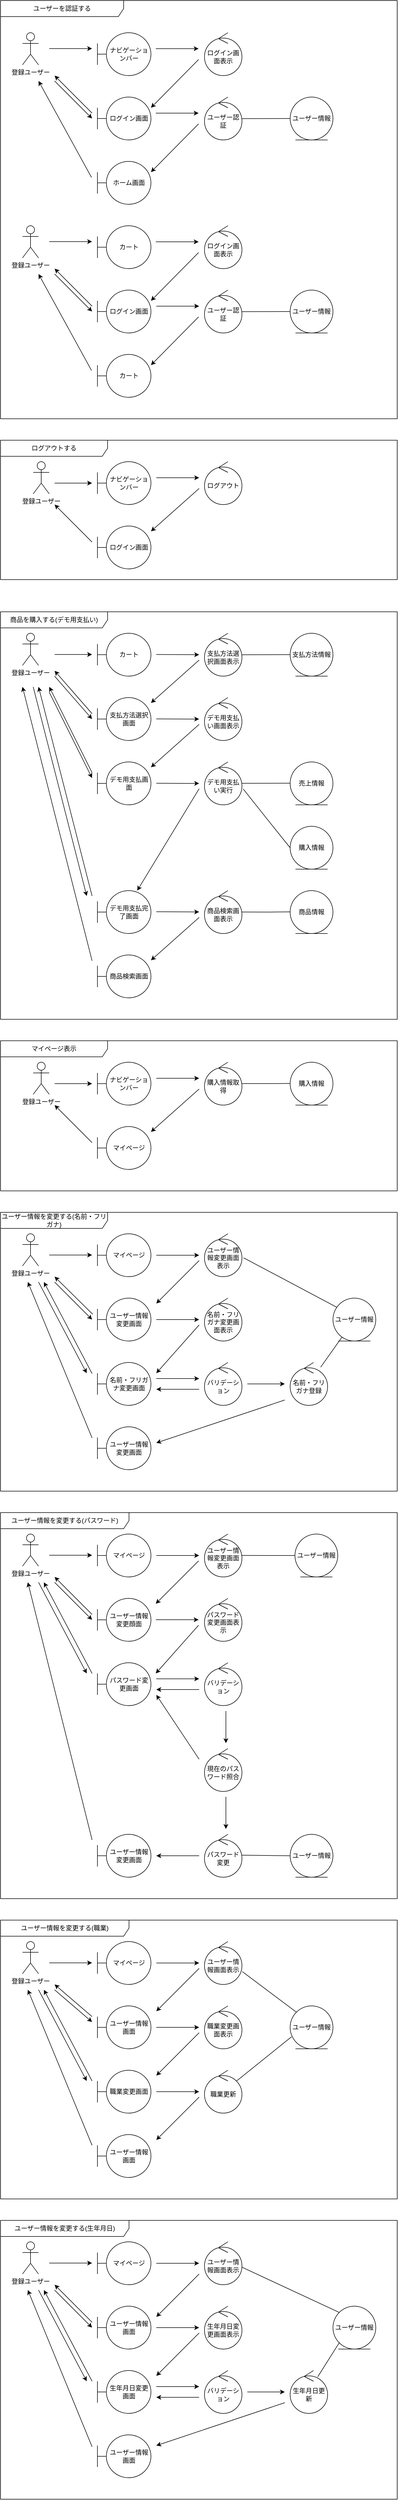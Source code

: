 <mxfile>
    <diagram id="TMqp7s9hQfbqQRYgxw0T" name="ページ1">
        <mxGraphModel dx="739" dy="672" grid="1" gridSize="10" guides="1" tooltips="1" connect="1" arrows="1" fold="1" page="1" pageScale="1" pageWidth="827" pageHeight="1169" math="0" shadow="0">
            <root>
                <mxCell id="0"/>
                <mxCell id="1" parent="0"/>
                <mxCell id="194" value="ユーザー情報を変更する(職業)" style="shape=umlFrame;whiteSpace=wrap;html=1;width=240;height=30;" vertex="1" parent="1">
                    <mxGeometry x="19" y="3640" width="741" height="520" as="geometry"/>
                </mxCell>
                <mxCell id="126" value="ユーザー情報を変更する(名前・フリガナ)" style="shape=umlFrame;whiteSpace=wrap;html=1;width=200;height=30;" vertex="1" parent="1">
                    <mxGeometry x="19" y="2320" width="741" height="520" as="geometry"/>
                </mxCell>
                <mxCell id="106" value="商品を購入する(デモ用支払い)" style="shape=umlFrame;whiteSpace=wrap;html=1;width=200;height=30;" vertex="1" parent="1">
                    <mxGeometry x="19" y="1200" width="741" height="760" as="geometry"/>
                </mxCell>
                <mxCell id="36" value="ログアウトする" style="shape=umlFrame;whiteSpace=wrap;html=1;width=200;height=30;" parent="1" vertex="1">
                    <mxGeometry x="19" y="880" width="741" height="260" as="geometry"/>
                </mxCell>
                <mxCell id="2" value="登録ユーザー" style="shape=umlActor;verticalLabelPosition=bottom;verticalAlign=top;html=1;" parent="1" vertex="1">
                    <mxGeometry x="60" y="120" width="30" height="60" as="geometry"/>
                </mxCell>
                <mxCell id="4" value="ナビゲーションバー" style="shape=umlBoundary;whiteSpace=wrap;html=1;" parent="1" vertex="1">
                    <mxGeometry x="200" y="120" width="100" height="80" as="geometry"/>
                </mxCell>
                <mxCell id="5" value="ユーザー認証" style="ellipse;shape=umlControl;whiteSpace=wrap;html=1;" parent="1" vertex="1">
                    <mxGeometry x="400" y="240" width="70" height="80" as="geometry"/>
                </mxCell>
                <mxCell id="6" value="ユーザー情報" style="ellipse;shape=umlEntity;whiteSpace=wrap;html=1;" parent="1" vertex="1">
                    <mxGeometry x="560" y="240" width="80" height="80" as="geometry"/>
                </mxCell>
                <mxCell id="7" value="" style="endArrow=classic;html=1;" parent="1" edge="1">
                    <mxGeometry width="50" height="50" relative="1" as="geometry">
                        <mxPoint x="309" y="149.71" as="sourcePoint"/>
                        <mxPoint x="389" y="149.71" as="targetPoint"/>
                    </mxGeometry>
                </mxCell>
                <mxCell id="8" value="" style="endArrow=classic;html=1;entryX=1;entryY=0.25;entryDx=0;entryDy=0;entryPerimeter=0;" parent="1" edge="1" target="42">
                    <mxGeometry width="50" height="50" relative="1" as="geometry">
                        <mxPoint x="389" y="170" as="sourcePoint"/>
                        <mxPoint x="309" y="170" as="targetPoint"/>
                    </mxGeometry>
                </mxCell>
                <mxCell id="9" value="" style="endArrow=none;html=1;entryX=0;entryY=0.5;entryDx=0;entryDy=0;exitX=1.002;exitY=0.503;exitDx=0;exitDy=0;exitPerimeter=0;" parent="1" source="5" target="6" edge="1">
                    <mxGeometry width="50" height="50" relative="1" as="geometry">
                        <mxPoint x="390" y="-30" as="sourcePoint"/>
                        <mxPoint x="440" y="-80" as="targetPoint"/>
                    </mxGeometry>
                </mxCell>
                <mxCell id="29" value="登録ユーザー" style="shape=umlActor;verticalLabelPosition=bottom;verticalAlign=top;html=1;outlineConnect=0;" parent="1" vertex="1">
                    <mxGeometry x="80" y="920" width="30" height="60" as="geometry"/>
                </mxCell>
                <mxCell id="30" value="ナビゲーションバー" style="shape=umlBoundary;whiteSpace=wrap;html=1;" parent="1" vertex="1">
                    <mxGeometry x="200" y="920" width="100" height="80" as="geometry"/>
                </mxCell>
                <mxCell id="32" value="ログアウト" style="ellipse;shape=umlControl;whiteSpace=wrap;html=1;" parent="1" vertex="1">
                    <mxGeometry x="400" y="920" width="70" height="80" as="geometry"/>
                </mxCell>
                <mxCell id="33" value="" style="endArrow=classic;html=1;" parent="1" edge="1">
                    <mxGeometry width="50" height="50" relative="1" as="geometry">
                        <mxPoint x="120" y="960" as="sourcePoint"/>
                        <mxPoint x="190" y="960" as="targetPoint"/>
                    </mxGeometry>
                </mxCell>
                <mxCell id="34" value="" style="endArrow=classic;html=1;" parent="1" edge="1">
                    <mxGeometry width="50" height="50" relative="1" as="geometry">
                        <mxPoint x="310" y="950" as="sourcePoint"/>
                        <mxPoint x="390" y="950" as="targetPoint"/>
                    </mxGeometry>
                </mxCell>
                <mxCell id="35" value="" style="endArrow=classic;html=1;" parent="1" edge="1">
                    <mxGeometry width="50" height="50" relative="1" as="geometry">
                        <mxPoint x="390" y="970" as="sourcePoint"/>
                        <mxPoint x="300" y="1050" as="targetPoint"/>
                    </mxGeometry>
                </mxCell>
                <mxCell id="38" value="ユーザーを認証する" style="shape=umlFrame;whiteSpace=wrap;html=1;width=230;height=30;" parent="1" vertex="1">
                    <mxGeometry x="19" y="60" width="741" height="780" as="geometry"/>
                </mxCell>
                <mxCell id="41" value="ログイン画面表示" style="ellipse;shape=umlControl;whiteSpace=wrap;html=1;" vertex="1" parent="1">
                    <mxGeometry x="400" y="120" width="70" height="80" as="geometry"/>
                </mxCell>
                <mxCell id="42" value="ログイン画面" style="shape=umlBoundary;whiteSpace=wrap;html=1;" vertex="1" parent="1">
                    <mxGeometry x="200" y="240" width="100" height="80" as="geometry"/>
                </mxCell>
                <mxCell id="43" value="カート" style="shape=umlBoundary;whiteSpace=wrap;html=1;" vertex="1" parent="1">
                    <mxGeometry x="200" y="480" width="100" height="80" as="geometry"/>
                </mxCell>
                <mxCell id="44" value="ログイン画面表示" style="ellipse;shape=umlControl;whiteSpace=wrap;html=1;" vertex="1" parent="1">
                    <mxGeometry x="400" y="480" width="70" height="80" as="geometry"/>
                </mxCell>
                <mxCell id="45" value="ログイン画面" style="shape=umlBoundary;whiteSpace=wrap;html=1;" vertex="1" parent="1">
                    <mxGeometry x="200" y="600" width="100" height="80" as="geometry"/>
                </mxCell>
                <mxCell id="47" value="" style="endArrow=classic;html=1;" edge="1" parent="1">
                    <mxGeometry width="50" height="50" relative="1" as="geometry">
                        <mxPoint x="309" y="510" as="sourcePoint"/>
                        <mxPoint x="389" y="510" as="targetPoint"/>
                    </mxGeometry>
                </mxCell>
                <mxCell id="48" value="" style="endArrow=classic;html=1;entryX=1;entryY=0.25;entryDx=0;entryDy=0;entryPerimeter=0;" edge="1" parent="1">
                    <mxGeometry width="50" height="50" relative="1" as="geometry">
                        <mxPoint x="389" y="530" as="sourcePoint"/>
                        <mxPoint x="300" y="620" as="targetPoint"/>
                    </mxGeometry>
                </mxCell>
                <mxCell id="49" value="" style="endArrow=classic;html=1;" edge="1" parent="1">
                    <mxGeometry width="50" height="50" relative="1" as="geometry">
                        <mxPoint x="110" y="149.58" as="sourcePoint"/>
                        <mxPoint x="190" y="149.58" as="targetPoint"/>
                    </mxGeometry>
                </mxCell>
                <mxCell id="50" value="" style="endArrow=classic;html=1;" edge="1" parent="1">
                    <mxGeometry width="50" height="50" relative="1" as="geometry">
                        <mxPoint x="190" y="270" as="sourcePoint"/>
                        <mxPoint x="120" y="200" as="targetPoint"/>
                    </mxGeometry>
                </mxCell>
                <mxCell id="51" value="登録ユーザー" style="shape=umlActor;verticalLabelPosition=bottom;verticalAlign=top;html=1;" vertex="1" parent="1">
                    <mxGeometry x="60" y="480" width="30" height="60" as="geometry"/>
                </mxCell>
                <mxCell id="52" value="" style="endArrow=classic;html=1;" edge="1" parent="1">
                    <mxGeometry width="50" height="50" relative="1" as="geometry">
                        <mxPoint x="110" y="509.58" as="sourcePoint"/>
                        <mxPoint x="190" y="509.58" as="targetPoint"/>
                    </mxGeometry>
                </mxCell>
                <mxCell id="53" value="" style="endArrow=classic;html=1;" edge="1" parent="1">
                    <mxGeometry width="50" height="50" relative="1" as="geometry">
                        <mxPoint x="190" y="630" as="sourcePoint"/>
                        <mxPoint x="120" y="560" as="targetPoint"/>
                    </mxGeometry>
                </mxCell>
                <mxCell id="54" value="" style="endArrow=classic;html=1;" edge="1" parent="1">
                    <mxGeometry width="50" height="50" relative="1" as="geometry">
                        <mxPoint x="309" y="270.0" as="sourcePoint"/>
                        <mxPoint x="389" y="270.0" as="targetPoint"/>
                    </mxGeometry>
                </mxCell>
                <mxCell id="55" value="ホーム画面" style="shape=umlBoundary;whiteSpace=wrap;html=1;" vertex="1" parent="1">
                    <mxGeometry x="200" y="360" width="100" height="80" as="geometry"/>
                </mxCell>
                <mxCell id="57" value="" style="endArrow=classic;html=1;entryX=1;entryY=0.25;entryDx=0;entryDy=0;entryPerimeter=0;" edge="1" parent="1">
                    <mxGeometry width="50" height="50" relative="1" as="geometry">
                        <mxPoint x="389" y="290" as="sourcePoint"/>
                        <mxPoint x="300" y="380" as="targetPoint"/>
                    </mxGeometry>
                </mxCell>
                <mxCell id="58" value="" style="endArrow=classic;html=1;" edge="1" parent="1">
                    <mxGeometry width="50" height="50" relative="1" as="geometry">
                        <mxPoint x="120" y="210" as="sourcePoint"/>
                        <mxPoint x="190" y="280" as="targetPoint"/>
                    </mxGeometry>
                </mxCell>
                <mxCell id="59" value="" style="endArrow=classic;html=1;" edge="1" parent="1">
                    <mxGeometry width="50" height="50" relative="1" as="geometry">
                        <mxPoint x="189.0" y="390" as="sourcePoint"/>
                        <mxPoint x="90" y="210" as="targetPoint"/>
                    </mxGeometry>
                </mxCell>
                <mxCell id="60" value="カート" style="shape=umlBoundary;whiteSpace=wrap;html=1;" vertex="1" parent="1">
                    <mxGeometry x="200" y="720" width="100" height="80" as="geometry"/>
                </mxCell>
                <mxCell id="61" value="ユーザー認証" style="ellipse;shape=umlControl;whiteSpace=wrap;html=1;" vertex="1" parent="1">
                    <mxGeometry x="400" y="600" width="70" height="80" as="geometry"/>
                </mxCell>
                <mxCell id="62" value="ユーザー情報" style="ellipse;shape=umlEntity;whiteSpace=wrap;html=1;" vertex="1" parent="1">
                    <mxGeometry x="560" y="600" width="80" height="80" as="geometry"/>
                </mxCell>
                <mxCell id="63" value="" style="endArrow=none;html=1;entryX=0;entryY=0.5;entryDx=0;entryDy=0;exitX=1.002;exitY=0.503;exitDx=0;exitDy=0;exitPerimeter=0;" edge="1" parent="1" source="61" target="62">
                    <mxGeometry width="50" height="50" relative="1" as="geometry">
                        <mxPoint x="390" y="330" as="sourcePoint"/>
                        <mxPoint x="440" y="280" as="targetPoint"/>
                    </mxGeometry>
                </mxCell>
                <mxCell id="64" value="" style="endArrow=classic;html=1;" edge="1" parent="1">
                    <mxGeometry width="50" height="50" relative="1" as="geometry">
                        <mxPoint x="120" y="570" as="sourcePoint"/>
                        <mxPoint x="190" y="640" as="targetPoint"/>
                    </mxGeometry>
                </mxCell>
                <mxCell id="65" value="" style="endArrow=classic;html=1;" edge="1" parent="1">
                    <mxGeometry width="50" height="50" relative="1" as="geometry">
                        <mxPoint x="189.0" y="750" as="sourcePoint"/>
                        <mxPoint x="90" y="570" as="targetPoint"/>
                    </mxGeometry>
                </mxCell>
                <mxCell id="66" value="" style="endArrow=classic;html=1;" edge="1" parent="1">
                    <mxGeometry width="50" height="50" relative="1" as="geometry">
                        <mxPoint x="310" y="630" as="sourcePoint"/>
                        <mxPoint x="390" y="630" as="targetPoint"/>
                    </mxGeometry>
                </mxCell>
                <mxCell id="67" value="" style="endArrow=classic;html=1;entryX=1;entryY=0.25;entryDx=0;entryDy=0;entryPerimeter=0;" edge="1" parent="1">
                    <mxGeometry width="50" height="50" relative="1" as="geometry">
                        <mxPoint x="389" y="650" as="sourcePoint"/>
                        <mxPoint x="300.0" y="740" as="targetPoint"/>
                    </mxGeometry>
                </mxCell>
                <mxCell id="68" value="ログイン画面" style="shape=umlBoundary;whiteSpace=wrap;html=1;" vertex="1" parent="1">
                    <mxGeometry x="200" y="1040" width="100" height="80" as="geometry"/>
                </mxCell>
                <mxCell id="69" value="" style="endArrow=classic;html=1;" edge="1" parent="1">
                    <mxGeometry width="50" height="50" relative="1" as="geometry">
                        <mxPoint x="190" y="1070" as="sourcePoint"/>
                        <mxPoint x="120" y="1000" as="targetPoint"/>
                    </mxGeometry>
                </mxCell>
                <mxCell id="70" value="登録ユーザー" style="shape=umlActor;verticalLabelPosition=bottom;verticalAlign=top;html=1;" vertex="1" parent="1">
                    <mxGeometry x="60" y="1240" width="30" height="60" as="geometry"/>
                </mxCell>
                <mxCell id="71" value="カート" style="shape=umlBoundary;whiteSpace=wrap;html=1;" vertex="1" parent="1">
                    <mxGeometry x="200" y="1240" width="100" height="80" as="geometry"/>
                </mxCell>
                <mxCell id="72" value="支払方法選択画面表示" style="ellipse;shape=umlControl;whiteSpace=wrap;html=1;" vertex="1" parent="1">
                    <mxGeometry x="400" y="1240" width="70" height="80" as="geometry"/>
                </mxCell>
                <mxCell id="73" value="支払方法情報" style="ellipse;shape=umlEntity;whiteSpace=wrap;html=1;" vertex="1" parent="1">
                    <mxGeometry x="560" y="1240" width="80" height="80" as="geometry"/>
                </mxCell>
                <mxCell id="74" value="支払方法選択画面" style="shape=umlBoundary;whiteSpace=wrap;html=1;" vertex="1" parent="1">
                    <mxGeometry x="200" y="1360" width="100" height="80" as="geometry"/>
                </mxCell>
                <mxCell id="75" value="デモ用支払い画面表示" style="ellipse;shape=umlControl;whiteSpace=wrap;html=1;" vertex="1" parent="1">
                    <mxGeometry x="400" y="1360" width="70" height="80" as="geometry"/>
                </mxCell>
                <mxCell id="76" value="デモ用支払画面" style="shape=umlBoundary;whiteSpace=wrap;html=1;" vertex="1" parent="1">
                    <mxGeometry x="200" y="1480" width="100" height="80" as="geometry"/>
                </mxCell>
                <mxCell id="77" value="デモ用支払完了画面" style="shape=umlBoundary;whiteSpace=wrap;html=1;" vertex="1" parent="1">
                    <mxGeometry x="200" y="1720" width="100" height="80" as="geometry"/>
                </mxCell>
                <mxCell id="78" value="商品検索画面" style="shape=umlBoundary;whiteSpace=wrap;html=1;" vertex="1" parent="1">
                    <mxGeometry x="200" y="1840" width="100" height="80" as="geometry"/>
                </mxCell>
                <mxCell id="79" value="デモ用支払い実行" style="ellipse;shape=umlControl;whiteSpace=wrap;html=1;" vertex="1" parent="1">
                    <mxGeometry x="400" y="1480" width="70" height="80" as="geometry"/>
                </mxCell>
                <mxCell id="80" value="商品検索画面表示" style="ellipse;shape=umlControl;whiteSpace=wrap;html=1;" vertex="1" parent="1">
                    <mxGeometry x="400" y="1720" width="70" height="80" as="geometry"/>
                </mxCell>
                <mxCell id="81" value="売上情報" style="ellipse;shape=umlEntity;whiteSpace=wrap;html=1;" vertex="1" parent="1">
                    <mxGeometry x="560" y="1480" width="80" height="80" as="geometry"/>
                </mxCell>
                <mxCell id="82" value="購入情報" style="ellipse;shape=umlEntity;whiteSpace=wrap;html=1;" vertex="1" parent="1">
                    <mxGeometry x="560" y="1600" width="80" height="80" as="geometry"/>
                </mxCell>
                <mxCell id="83" value="商品情報" style="ellipse;shape=umlEntity;whiteSpace=wrap;html=1;" vertex="1" parent="1">
                    <mxGeometry x="560" y="1720" width="80" height="80" as="geometry"/>
                </mxCell>
                <mxCell id="84" value="" style="endArrow=classic;html=1;" edge="1" parent="1">
                    <mxGeometry width="50" height="50" relative="1" as="geometry">
                        <mxPoint x="120" y="1279.67" as="sourcePoint"/>
                        <mxPoint x="190" y="1279.67" as="targetPoint"/>
                    </mxGeometry>
                </mxCell>
                <mxCell id="85" value="" style="endArrow=classic;html=1;" edge="1" parent="1">
                    <mxGeometry width="50" height="50" relative="1" as="geometry">
                        <mxPoint x="310" y="1279.67" as="sourcePoint"/>
                        <mxPoint x="390" y="1280" as="targetPoint"/>
                    </mxGeometry>
                </mxCell>
                <mxCell id="86" value="" style="endArrow=none;html=1;entryX=0;entryY=0.5;entryDx=0;entryDy=0;exitX=1.002;exitY=0.503;exitDx=0;exitDy=0;exitPerimeter=0;" edge="1" parent="1">
                    <mxGeometry width="50" height="50" relative="1" as="geometry">
                        <mxPoint x="470.14" y="1280.1" as="sourcePoint"/>
                        <mxPoint x="560.0" y="1279.86" as="targetPoint"/>
                    </mxGeometry>
                </mxCell>
                <mxCell id="87" value="" style="endArrow=classic;html=1;" edge="1" parent="1">
                    <mxGeometry width="50" height="50" relative="1" as="geometry">
                        <mxPoint x="390" y="1290" as="sourcePoint"/>
                        <mxPoint x="300" y="1370" as="targetPoint"/>
                    </mxGeometry>
                </mxCell>
                <mxCell id="88" value="" style="endArrow=classic;html=1;" edge="1" parent="1">
                    <mxGeometry width="50" height="50" relative="1" as="geometry">
                        <mxPoint x="310" y="1399.76" as="sourcePoint"/>
                        <mxPoint x="390" y="1400.09" as="targetPoint"/>
                    </mxGeometry>
                </mxCell>
                <mxCell id="89" value="" style="endArrow=classic;html=1;" edge="1" parent="1">
                    <mxGeometry width="50" height="50" relative="1" as="geometry">
                        <mxPoint x="390" y="1410" as="sourcePoint"/>
                        <mxPoint x="300" y="1490" as="targetPoint"/>
                    </mxGeometry>
                </mxCell>
                <mxCell id="90" value="" style="endArrow=classic;html=1;" edge="1" parent="1">
                    <mxGeometry width="50" height="50" relative="1" as="geometry">
                        <mxPoint x="310" y="1519.76" as="sourcePoint"/>
                        <mxPoint x="390" y="1520.09" as="targetPoint"/>
                    </mxGeometry>
                </mxCell>
                <mxCell id="91" value="" style="endArrow=classic;html=1;" edge="1" parent="1" target="77">
                    <mxGeometry width="50" height="50" relative="1" as="geometry">
                        <mxPoint x="390" y="1530" as="sourcePoint"/>
                        <mxPoint x="310" y="1730" as="targetPoint"/>
                    </mxGeometry>
                </mxCell>
                <mxCell id="92" value="" style="endArrow=classic;html=1;" edge="1" parent="1">
                    <mxGeometry width="50" height="50" relative="1" as="geometry">
                        <mxPoint x="310" y="1759.41" as="sourcePoint"/>
                        <mxPoint x="390" y="1759.74" as="targetPoint"/>
                    </mxGeometry>
                </mxCell>
                <mxCell id="93" value="" style="endArrow=classic;html=1;" edge="1" parent="1">
                    <mxGeometry width="50" height="50" relative="1" as="geometry">
                        <mxPoint x="390" y="1770" as="sourcePoint"/>
                        <mxPoint x="300" y="1850" as="targetPoint"/>
                    </mxGeometry>
                </mxCell>
                <mxCell id="94" value="" style="endArrow=none;html=1;entryX=0;entryY=0.5;entryDx=0;entryDy=0;exitX=1.002;exitY=0.503;exitDx=0;exitDy=0;exitPerimeter=0;" edge="1" parent="1">
                    <mxGeometry width="50" height="50" relative="1" as="geometry">
                        <mxPoint x="470.0" y="1519.9" as="sourcePoint"/>
                        <mxPoint x="559.86" y="1519.66" as="targetPoint"/>
                    </mxGeometry>
                </mxCell>
                <mxCell id="95" value="" style="endArrow=none;html=1;entryX=0;entryY=0.5;entryDx=0;entryDy=0;exitX=1.034;exitY=0.631;exitDx=0;exitDy=0;exitPerimeter=0;" edge="1" parent="1" source="79" target="82">
                    <mxGeometry width="50" height="50" relative="1" as="geometry">
                        <mxPoint x="480" y="1540" as="sourcePoint"/>
                        <mxPoint x="559.86" y="1590" as="targetPoint"/>
                        <Array as="points">
                            <mxPoint x="519.86" y="1590.14"/>
                        </Array>
                    </mxGeometry>
                </mxCell>
                <mxCell id="97" value="" style="endArrow=none;html=1;entryX=0;entryY=0.5;entryDx=0;entryDy=0;exitX=1.002;exitY=0.503;exitDx=0;exitDy=0;exitPerimeter=0;" edge="1" parent="1">
                    <mxGeometry width="50" height="50" relative="1" as="geometry">
                        <mxPoint x="470.0" y="1759.9" as="sourcePoint"/>
                        <mxPoint x="559.86" y="1759.66" as="targetPoint"/>
                        <Array as="points">
                            <mxPoint x="520" y="1760"/>
                        </Array>
                    </mxGeometry>
                </mxCell>
                <mxCell id="99" value="" style="endArrow=classic;html=1;" edge="1" parent="1">
                    <mxGeometry width="50" height="50" relative="1" as="geometry">
                        <mxPoint x="120" y="1320" as="sourcePoint"/>
                        <mxPoint x="190" y="1400" as="targetPoint"/>
                    </mxGeometry>
                </mxCell>
                <mxCell id="100" value="" style="endArrow=classic;html=1;" edge="1" parent="1">
                    <mxGeometry width="50" height="50" relative="1" as="geometry">
                        <mxPoint x="190" y="1390" as="sourcePoint"/>
                        <mxPoint x="120" y="1310" as="targetPoint"/>
                    </mxGeometry>
                </mxCell>
                <mxCell id="101" value="" style="endArrow=classic;html=1;" edge="1" parent="1">
                    <mxGeometry width="50" height="50" relative="1" as="geometry">
                        <mxPoint x="110" y="1350" as="sourcePoint"/>
                        <mxPoint x="190" y="1510.0" as="targetPoint"/>
                    </mxGeometry>
                </mxCell>
                <mxCell id="102" value="" style="endArrow=classic;html=1;" edge="1" parent="1">
                    <mxGeometry width="50" height="50" relative="1" as="geometry">
                        <mxPoint x="190" y="1500" as="sourcePoint"/>
                        <mxPoint x="110" y="1340" as="targetPoint"/>
                    </mxGeometry>
                </mxCell>
                <mxCell id="103" value="" style="endArrow=classic;html=1;" edge="1" parent="1">
                    <mxGeometry width="50" height="50" relative="1" as="geometry">
                        <mxPoint x="80" y="1340.0" as="sourcePoint"/>
                        <mxPoint x="180" y="1730" as="targetPoint"/>
                    </mxGeometry>
                </mxCell>
                <mxCell id="104" value="" style="endArrow=classic;html=1;" edge="1" parent="1">
                    <mxGeometry width="50" height="50" relative="1" as="geometry">
                        <mxPoint x="190" y="1730" as="sourcePoint"/>
                        <mxPoint x="90" y="1340" as="targetPoint"/>
                    </mxGeometry>
                </mxCell>
                <mxCell id="105" value="" style="endArrow=classic;html=1;" edge="1" parent="1">
                    <mxGeometry width="50" height="50" relative="1" as="geometry">
                        <mxPoint x="190" y="1850.762" as="sourcePoint"/>
                        <mxPoint x="60" y="1340" as="targetPoint"/>
                    </mxGeometry>
                </mxCell>
                <mxCell id="107" value="マイページ" style="shape=umlBoundary;whiteSpace=wrap;html=1;" vertex="1" parent="1">
                    <mxGeometry x="200" y="2360" width="100" height="80" as="geometry"/>
                </mxCell>
                <mxCell id="108" value="ユーザー情報変更画面表示" style="ellipse;shape=umlControl;whiteSpace=wrap;html=1;" vertex="1" parent="1">
                    <mxGeometry x="400" y="2360" width="70" height="80" as="geometry"/>
                </mxCell>
                <mxCell id="109" value="ユーザー情報" style="ellipse;shape=umlEntity;whiteSpace=wrap;html=1;" vertex="1" parent="1">
                    <mxGeometry x="640" y="2480" width="80" height="80" as="geometry"/>
                </mxCell>
                <mxCell id="110" value="ユーザー情報変更画面" style="shape=umlBoundary;whiteSpace=wrap;html=1;" vertex="1" parent="1">
                    <mxGeometry x="200" y="2480" width="100" height="80" as="geometry"/>
                </mxCell>
                <mxCell id="111" value="名前・フリガナ変更画面" style="shape=umlBoundary;whiteSpace=wrap;html=1;" vertex="1" parent="1">
                    <mxGeometry x="200" y="2600" width="100" height="80" as="geometry"/>
                </mxCell>
                <mxCell id="112" value="名前・フリガナ変更画面表示" style="ellipse;shape=umlControl;whiteSpace=wrap;html=1;" vertex="1" parent="1">
                    <mxGeometry x="400" y="2480" width="70" height="80" as="geometry"/>
                </mxCell>
                <mxCell id="113" value="バリデーション" style="ellipse;shape=umlControl;whiteSpace=wrap;html=1;" vertex="1" parent="1">
                    <mxGeometry x="400" y="2600" width="70" height="80" as="geometry"/>
                </mxCell>
                <mxCell id="114" value="名前・フリガナ登録" style="ellipse;shape=umlControl;whiteSpace=wrap;html=1;" vertex="1" parent="1">
                    <mxGeometry x="560" y="2600" width="70" height="80" as="geometry"/>
                </mxCell>
                <mxCell id="115" value="" style="endArrow=none;html=1;exitX=1.043;exitY=0.56;exitDx=0;exitDy=0;exitPerimeter=0;entryX=0.084;entryY=0.21;entryDx=0;entryDy=0;entryPerimeter=0;" edge="1" parent="1" source="108" target="109">
                    <mxGeometry width="50" height="50" relative="1" as="geometry">
                        <mxPoint x="460" y="2600" as="sourcePoint"/>
                        <mxPoint x="710" y="2490" as="targetPoint"/>
                    </mxGeometry>
                </mxCell>
                <mxCell id="116" value="" style="endArrow=none;html=1;" edge="1" parent="1" source="114" target="109">
                    <mxGeometry width="50" height="50" relative="1" as="geometry">
                        <mxPoint x="550" y="2580" as="sourcePoint"/>
                        <mxPoint x="600" y="2530" as="targetPoint"/>
                    </mxGeometry>
                </mxCell>
                <mxCell id="117" value="" style="endArrow=classic;html=1;" edge="1" parent="1">
                    <mxGeometry width="50" height="50" relative="1" as="geometry">
                        <mxPoint x="310" y="2400" as="sourcePoint"/>
                        <mxPoint x="390" y="2400" as="targetPoint"/>
                    </mxGeometry>
                </mxCell>
                <mxCell id="118" value="" style="endArrow=classic;html=1;" edge="1" parent="1">
                    <mxGeometry width="50" height="50" relative="1" as="geometry">
                        <mxPoint x="390" y="2410" as="sourcePoint"/>
                        <mxPoint x="310" y="2490" as="targetPoint"/>
                    </mxGeometry>
                </mxCell>
                <mxCell id="119" value="" style="endArrow=classic;html=1;" edge="1" parent="1">
                    <mxGeometry width="50" height="50" relative="1" as="geometry">
                        <mxPoint x="310" y="2520" as="sourcePoint"/>
                        <mxPoint x="390" y="2520" as="targetPoint"/>
                    </mxGeometry>
                </mxCell>
                <mxCell id="120" value="" style="endArrow=classic;html=1;" edge="1" parent="1">
                    <mxGeometry width="50" height="50" relative="1" as="geometry">
                        <mxPoint x="390" y="2530" as="sourcePoint"/>
                        <mxPoint x="310" y="2620" as="targetPoint"/>
                    </mxGeometry>
                </mxCell>
                <mxCell id="121" value="" style="endArrow=classic;html=1;" edge="1" parent="1">
                    <mxGeometry width="50" height="50" relative="1" as="geometry">
                        <mxPoint x="310" y="2630" as="sourcePoint"/>
                        <mxPoint x="390" y="2630" as="targetPoint"/>
                    </mxGeometry>
                </mxCell>
                <mxCell id="122" value="" style="endArrow=classic;html=1;" edge="1" parent="1">
                    <mxGeometry width="50" height="50" relative="1" as="geometry">
                        <mxPoint x="390" y="2650" as="sourcePoint"/>
                        <mxPoint x="310" y="2650" as="targetPoint"/>
                    </mxGeometry>
                </mxCell>
                <mxCell id="123" value="" style="endArrow=classic;html=1;" edge="1" parent="1">
                    <mxGeometry width="50" height="50" relative="1" as="geometry">
                        <mxPoint x="480" y="2640" as="sourcePoint"/>
                        <mxPoint x="550" y="2640" as="targetPoint"/>
                    </mxGeometry>
                </mxCell>
                <mxCell id="124" value="ユーザー情報変更画面" style="shape=umlBoundary;whiteSpace=wrap;html=1;" vertex="1" parent="1">
                    <mxGeometry x="200" y="2720" width="100" height="80" as="geometry"/>
                </mxCell>
                <mxCell id="125" value="" style="endArrow=classic;html=1;" edge="1" parent="1">
                    <mxGeometry width="50" height="50" relative="1" as="geometry">
                        <mxPoint x="550" y="2670" as="sourcePoint"/>
                        <mxPoint x="310" y="2750" as="targetPoint"/>
                    </mxGeometry>
                </mxCell>
                <mxCell id="129" value="登録ユーザー" style="shape=umlActor;verticalLabelPosition=bottom;verticalAlign=top;html=1;" vertex="1" parent="1">
                    <mxGeometry x="60" y="2360" width="30" height="60" as="geometry"/>
                </mxCell>
                <mxCell id="130" value="" style="endArrow=classic;html=1;" edge="1" parent="1">
                    <mxGeometry width="50" height="50" relative="1" as="geometry">
                        <mxPoint x="110" y="2399.66" as="sourcePoint"/>
                        <mxPoint x="190" y="2399.66" as="targetPoint"/>
                    </mxGeometry>
                </mxCell>
                <mxCell id="131" value="" style="endArrow=classic;html=1;" edge="1" parent="1">
                    <mxGeometry width="50" height="50" relative="1" as="geometry">
                        <mxPoint x="191.103" y="2510" as="sourcePoint"/>
                        <mxPoint x="120" y="2440" as="targetPoint"/>
                    </mxGeometry>
                </mxCell>
                <mxCell id="132" value="" style="endArrow=classic;html=1;" edge="1" parent="1">
                    <mxGeometry width="50" height="50" relative="1" as="geometry">
                        <mxPoint x="120" y="2450" as="sourcePoint"/>
                        <mxPoint x="190" y="2520" as="targetPoint"/>
                    </mxGeometry>
                </mxCell>
                <mxCell id="133" value="" style="endArrow=classic;html=1;" edge="1" parent="1">
                    <mxGeometry width="50" height="50" relative="1" as="geometry">
                        <mxPoint x="190" y="2620.762" as="sourcePoint"/>
                        <mxPoint x="100" y="2450" as="targetPoint"/>
                    </mxGeometry>
                </mxCell>
                <mxCell id="134" value="" style="endArrow=classic;html=1;" edge="1" parent="1">
                    <mxGeometry width="50" height="50" relative="1" as="geometry">
                        <mxPoint x="90" y="2450" as="sourcePoint"/>
                        <mxPoint x="180" y="2620" as="targetPoint"/>
                    </mxGeometry>
                </mxCell>
                <mxCell id="135" value="" style="endArrow=classic;html=1;" edge="1" parent="1">
                    <mxGeometry width="50" height="50" relative="1" as="geometry">
                        <mxPoint x="190" y="2740.762" as="sourcePoint"/>
                        <mxPoint x="70" y="2450" as="targetPoint"/>
                    </mxGeometry>
                </mxCell>
                <mxCell id="136" value="ユーザー情報を変更する(パスワード)" style="shape=umlFrame;whiteSpace=wrap;html=1;width=240;height=30;" vertex="1" parent="1">
                    <mxGeometry x="19" y="2880" width="741" height="720" as="geometry"/>
                </mxCell>
                <mxCell id="137" value="マイページ" style="shape=umlBoundary;whiteSpace=wrap;html=1;" vertex="1" parent="1">
                    <mxGeometry x="200" y="2920" width="100" height="80" as="geometry"/>
                </mxCell>
                <mxCell id="138" value="ユーザー情報変更画面表示" style="ellipse;shape=umlControl;whiteSpace=wrap;html=1;" vertex="1" parent="1">
                    <mxGeometry x="400" y="2920" width="70" height="80" as="geometry"/>
                </mxCell>
                <mxCell id="139" value="ユーザー情報変更顔面" style="shape=umlBoundary;whiteSpace=wrap;html=1;" vertex="1" parent="1">
                    <mxGeometry x="200" y="3040" width="100" height="80" as="geometry"/>
                </mxCell>
                <mxCell id="140" value="パスワード変更画面表示" style="ellipse;shape=umlControl;whiteSpace=wrap;html=1;" vertex="1" parent="1">
                    <mxGeometry x="400" y="3040" width="70" height="80" as="geometry"/>
                </mxCell>
                <mxCell id="141" value="パスワード変更画面" style="shape=umlBoundary;whiteSpace=wrap;html=1;" vertex="1" parent="1">
                    <mxGeometry x="200" y="3160" width="100" height="80" as="geometry"/>
                </mxCell>
                <mxCell id="142" value="現在のパスワード照合" style="ellipse;shape=umlControl;whiteSpace=wrap;html=1;" vertex="1" parent="1">
                    <mxGeometry x="400" y="3320" width="70" height="80" as="geometry"/>
                </mxCell>
                <mxCell id="143" value="パスワード変更" style="ellipse;shape=umlControl;whiteSpace=wrap;html=1;" vertex="1" parent="1">
                    <mxGeometry x="400" y="3480" width="70" height="80" as="geometry"/>
                </mxCell>
                <mxCell id="144" value="ユーザー情報" style="ellipse;shape=umlEntity;whiteSpace=wrap;html=1;" vertex="1" parent="1">
                    <mxGeometry x="560" y="3480" width="80" height="80" as="geometry"/>
                </mxCell>
                <mxCell id="145" value="ユーザー情報変更画面" style="shape=umlBoundary;whiteSpace=wrap;html=1;" vertex="1" parent="1">
                    <mxGeometry x="200" y="3480" width="100" height="80" as="geometry"/>
                </mxCell>
                <mxCell id="146" value="" style="endArrow=none;html=1;entryX=0;entryY=0.5;entryDx=0;entryDy=0;exitX=0.997;exitY=0.486;exitDx=0;exitDy=0;exitPerimeter=0;" edge="1" parent="1" source="143" target="144">
                    <mxGeometry width="50" height="50" relative="1" as="geometry">
                        <mxPoint x="569" y="3270" as="sourcePoint"/>
                        <mxPoint x="619" y="3220" as="targetPoint"/>
                    </mxGeometry>
                </mxCell>
                <mxCell id="147" value="" style="endArrow=classic;html=1;" edge="1" parent="1">
                    <mxGeometry width="50" height="50" relative="1" as="geometry">
                        <mxPoint x="310" y="2960" as="sourcePoint"/>
                        <mxPoint x="390" y="2960" as="targetPoint"/>
                    </mxGeometry>
                </mxCell>
                <mxCell id="148" value="" style="endArrow=classic;html=1;" edge="1" parent="1">
                    <mxGeometry width="50" height="50" relative="1" as="geometry">
                        <mxPoint x="389" y="2970" as="sourcePoint"/>
                        <mxPoint x="309" y="3050" as="targetPoint"/>
                    </mxGeometry>
                </mxCell>
                <mxCell id="149" value="" style="endArrow=classic;html=1;" edge="1" parent="1">
                    <mxGeometry width="50" height="50" relative="1" as="geometry">
                        <mxPoint x="309" y="3079.8" as="sourcePoint"/>
                        <mxPoint x="389" y="3079.8" as="targetPoint"/>
                    </mxGeometry>
                </mxCell>
                <mxCell id="150" value="" style="endArrow=classic;html=1;" edge="1" parent="1">
                    <mxGeometry width="50" height="50" relative="1" as="geometry">
                        <mxPoint x="389" y="3090" as="sourcePoint"/>
                        <mxPoint x="309" y="3180" as="targetPoint"/>
                    </mxGeometry>
                </mxCell>
                <mxCell id="151" value="" style="endArrow=classic;html=1;" edge="1" parent="1">
                    <mxGeometry width="50" height="50" relative="1" as="geometry">
                        <mxPoint x="310" y="3190" as="sourcePoint"/>
                        <mxPoint x="390" y="3190" as="targetPoint"/>
                    </mxGeometry>
                </mxCell>
                <mxCell id="152" value="" style="endArrow=classic;html=1;" edge="1" parent="1">
                    <mxGeometry width="50" height="50" relative="1" as="geometry">
                        <mxPoint x="390" y="3210" as="sourcePoint"/>
                        <mxPoint x="310" y="3210" as="targetPoint"/>
                    </mxGeometry>
                </mxCell>
                <mxCell id="153" value="バリデーション" style="ellipse;shape=umlControl;whiteSpace=wrap;html=1;" vertex="1" parent="1">
                    <mxGeometry x="400" y="3160" width="70" height="80" as="geometry"/>
                </mxCell>
                <mxCell id="154" value="" style="endArrow=classic;html=1;" edge="1" parent="1">
                    <mxGeometry width="50" height="50" relative="1" as="geometry">
                        <mxPoint x="390" y="3340" as="sourcePoint"/>
                        <mxPoint x="310" y="3220" as="targetPoint"/>
                    </mxGeometry>
                </mxCell>
                <mxCell id="155" value="" style="endArrow=classic;html=1;" edge="1" parent="1">
                    <mxGeometry width="50" height="50" relative="1" as="geometry">
                        <mxPoint x="440" y="3250" as="sourcePoint"/>
                        <mxPoint x="440" y="3310" as="targetPoint"/>
                    </mxGeometry>
                </mxCell>
                <mxCell id="156" value="" style="endArrow=classic;html=1;" edge="1" parent="1">
                    <mxGeometry width="50" height="50" relative="1" as="geometry">
                        <mxPoint x="440" y="3410" as="sourcePoint"/>
                        <mxPoint x="440" y="3470" as="targetPoint"/>
                    </mxGeometry>
                </mxCell>
                <mxCell id="157" value="" style="endArrow=classic;html=1;" edge="1" parent="1">
                    <mxGeometry width="50" height="50" relative="1" as="geometry">
                        <mxPoint x="390" y="3520" as="sourcePoint"/>
                        <mxPoint x="310" y="3520" as="targetPoint"/>
                    </mxGeometry>
                </mxCell>
                <mxCell id="158" value="ユーザー情報" style="ellipse;shape=umlEntity;whiteSpace=wrap;html=1;" vertex="1" parent="1">
                    <mxGeometry x="569" y="2920" width="80" height="80" as="geometry"/>
                </mxCell>
                <mxCell id="159" value="" style="endArrow=none;html=1;exitX=0.987;exitY=0.499;exitDx=0;exitDy=0;exitPerimeter=0;entryX=0;entryY=0.5;entryDx=0;entryDy=0;" edge="1" parent="1" source="138" target="158">
                    <mxGeometry width="50" height="50" relative="1" as="geometry">
                        <mxPoint x="589" y="3070" as="sourcePoint"/>
                        <mxPoint x="639" y="3020" as="targetPoint"/>
                    </mxGeometry>
                </mxCell>
                <mxCell id="160" value="マイページ表示" style="shape=umlFrame;whiteSpace=wrap;html=1;width=200;height=30;" vertex="1" parent="1">
                    <mxGeometry x="19" y="2000" width="741" height="280" as="geometry"/>
                </mxCell>
                <mxCell id="161" value="登録ユーザー" style="shape=umlActor;verticalLabelPosition=bottom;verticalAlign=top;html=1;outlineConnect=0;" vertex="1" parent="1">
                    <mxGeometry x="80" y="2040" width="30" height="60" as="geometry"/>
                </mxCell>
                <mxCell id="162" value="ナビゲーションバー" style="shape=umlBoundary;whiteSpace=wrap;html=1;" vertex="1" parent="1">
                    <mxGeometry x="200" y="2040" width="100" height="80" as="geometry"/>
                </mxCell>
                <mxCell id="163" value="購入情報取得" style="ellipse;shape=umlControl;whiteSpace=wrap;html=1;" vertex="1" parent="1">
                    <mxGeometry x="400" y="2040" width="70" height="80" as="geometry"/>
                </mxCell>
                <mxCell id="164" value="" style="endArrow=classic;html=1;" edge="1" parent="1">
                    <mxGeometry width="50" height="50" relative="1" as="geometry">
                        <mxPoint x="120" y="2080" as="sourcePoint"/>
                        <mxPoint x="190" y="2080" as="targetPoint"/>
                    </mxGeometry>
                </mxCell>
                <mxCell id="165" value="" style="endArrow=classic;html=1;" edge="1" parent="1">
                    <mxGeometry width="50" height="50" relative="1" as="geometry">
                        <mxPoint x="310" y="2070" as="sourcePoint"/>
                        <mxPoint x="390" y="2070" as="targetPoint"/>
                    </mxGeometry>
                </mxCell>
                <mxCell id="166" value="" style="endArrow=classic;html=1;" edge="1" parent="1">
                    <mxGeometry width="50" height="50" relative="1" as="geometry">
                        <mxPoint x="390" y="2090" as="sourcePoint"/>
                        <mxPoint x="300" y="2170" as="targetPoint"/>
                    </mxGeometry>
                </mxCell>
                <mxCell id="167" value="マイページ" style="shape=umlBoundary;whiteSpace=wrap;html=1;" vertex="1" parent="1">
                    <mxGeometry x="200" y="2160" width="100" height="80" as="geometry"/>
                </mxCell>
                <mxCell id="168" value="" style="endArrow=classic;html=1;" edge="1" parent="1">
                    <mxGeometry width="50" height="50" relative="1" as="geometry">
                        <mxPoint x="190" y="2190" as="sourcePoint"/>
                        <mxPoint x="120" y="2120" as="targetPoint"/>
                    </mxGeometry>
                </mxCell>
                <mxCell id="169" value="購入情報" style="ellipse;shape=umlEntity;whiteSpace=wrap;html=1;" vertex="1" parent="1">
                    <mxGeometry x="560" y="2040" width="80" height="80" as="geometry"/>
                </mxCell>
                <mxCell id="170" value="" style="endArrow=none;html=1;entryX=0;entryY=0.5;entryDx=0;entryDy=0;exitX=1.002;exitY=0.503;exitDx=0;exitDy=0;exitPerimeter=0;" edge="1" parent="1">
                    <mxGeometry width="50" height="50" relative="1" as="geometry">
                        <mxPoint x="470" y="2079.84" as="sourcePoint"/>
                        <mxPoint x="559.86" y="2079.6" as="targetPoint"/>
                        <Array as="points">
                            <mxPoint x="520" y="2079.94"/>
                        </Array>
                    </mxGeometry>
                </mxCell>
                <mxCell id="171" value="登録ユーザー" style="shape=umlActor;verticalLabelPosition=bottom;verticalAlign=top;html=1;" vertex="1" parent="1">
                    <mxGeometry x="60" y="2920" width="30" height="60" as="geometry"/>
                </mxCell>
                <mxCell id="172" value="" style="endArrow=classic;html=1;" edge="1" parent="1">
                    <mxGeometry width="50" height="50" relative="1" as="geometry">
                        <mxPoint x="110" y="2959.52" as="sourcePoint"/>
                        <mxPoint x="190" y="2959.52" as="targetPoint"/>
                    </mxGeometry>
                </mxCell>
                <mxCell id="173" value="" style="endArrow=classic;html=1;" edge="1" parent="1">
                    <mxGeometry width="50" height="50" relative="1" as="geometry">
                        <mxPoint x="190.0" y="3070" as="sourcePoint"/>
                        <mxPoint x="120" y="3000" as="targetPoint"/>
                    </mxGeometry>
                </mxCell>
                <mxCell id="174" value="" style="endArrow=classic;html=1;" edge="1" parent="1">
                    <mxGeometry width="50" height="50" relative="1" as="geometry">
                        <mxPoint x="120" y="3010" as="sourcePoint"/>
                        <mxPoint x="190" y="3080" as="targetPoint"/>
                    </mxGeometry>
                </mxCell>
                <mxCell id="175" value="" style="endArrow=classic;html=1;" edge="1" parent="1">
                    <mxGeometry width="50" height="50" relative="1" as="geometry">
                        <mxPoint x="190.0" y="3180" as="sourcePoint"/>
                        <mxPoint x="100" y="3010" as="targetPoint"/>
                    </mxGeometry>
                </mxCell>
                <mxCell id="176" value="" style="endArrow=classic;html=1;" edge="1" parent="1">
                    <mxGeometry width="50" height="50" relative="1" as="geometry">
                        <mxPoint x="90" y="3010" as="sourcePoint"/>
                        <mxPoint x="180" y="3180" as="targetPoint"/>
                    </mxGeometry>
                </mxCell>
                <mxCell id="177" value="" style="endArrow=classic;html=1;" edge="1" parent="1">
                    <mxGeometry width="50" height="50" relative="1" as="geometry">
                        <mxPoint x="190" y="3490.445" as="sourcePoint"/>
                        <mxPoint x="70.0" y="3010" as="targetPoint"/>
                    </mxGeometry>
                </mxCell>
                <mxCell id="178" value="マイページ" style="shape=umlBoundary;whiteSpace=wrap;html=1;" vertex="1" parent="1">
                    <mxGeometry x="200" y="3680" width="100" height="80" as="geometry"/>
                </mxCell>
                <mxCell id="179" value="ユーザー情報画面表示" style="ellipse;shape=umlControl;whiteSpace=wrap;html=1;" vertex="1" parent="1">
                    <mxGeometry x="400" y="3680" width="70" height="80" as="geometry"/>
                </mxCell>
                <mxCell id="180" value="ユーザー情報画面" style="shape=umlBoundary;whiteSpace=wrap;html=1;" vertex="1" parent="1">
                    <mxGeometry x="200" y="3800" width="100" height="80" as="geometry"/>
                </mxCell>
                <mxCell id="181" value="職業変更画面表示" style="ellipse;shape=umlControl;whiteSpace=wrap;html=1;" vertex="1" parent="1">
                    <mxGeometry x="400" y="3800" width="70" height="80" as="geometry"/>
                </mxCell>
                <mxCell id="182" value="職業変更画面" style="shape=umlBoundary;whiteSpace=wrap;html=1;" vertex="1" parent="1">
                    <mxGeometry x="200" y="3920" width="100" height="80" as="geometry"/>
                </mxCell>
                <mxCell id="183" value="職業更新" style="ellipse;shape=umlControl;whiteSpace=wrap;html=1;" vertex="1" parent="1">
                    <mxGeometry x="400" y="3920" width="70" height="80" as="geometry"/>
                </mxCell>
                <mxCell id="184" value="ユーザー情報" style="ellipse;shape=umlEntity;whiteSpace=wrap;html=1;" vertex="1" parent="1">
                    <mxGeometry x="560" y="3800" width="80" height="80" as="geometry"/>
                </mxCell>
                <mxCell id="185" value="ユーザー情報画面" style="shape=umlBoundary;whiteSpace=wrap;html=1;" vertex="1" parent="1">
                    <mxGeometry x="200" y="4040" width="100" height="80" as="geometry"/>
                </mxCell>
                <mxCell id="186" value="" style="endArrow=none;html=1;exitX=1.009;exitY=0.7;exitDx=0;exitDy=0;exitPerimeter=0;entryX=0;entryY=0;entryDx=0;entryDy=0;" edge="1" parent="1" source="179" target="184">
                    <mxGeometry width="50" height="50" relative="1" as="geometry">
                        <mxPoint x="460" y="3940" as="sourcePoint"/>
                        <mxPoint x="540" y="3820" as="targetPoint"/>
                    </mxGeometry>
                </mxCell>
                <mxCell id="187" value="" style="endArrow=none;html=1;entryX=0.033;entryY=0.72;entryDx=0;entryDy=0;entryPerimeter=0;" edge="1" parent="1" target="184">
                    <mxGeometry width="50" height="50" relative="1" as="geometry">
                        <mxPoint x="460" y="3940" as="sourcePoint"/>
                        <mxPoint x="510" y="3890" as="targetPoint"/>
                    </mxGeometry>
                </mxCell>
                <mxCell id="188" value="" style="endArrow=classic;html=1;" edge="1" parent="1">
                    <mxGeometry width="50" height="50" relative="1" as="geometry">
                        <mxPoint x="310" y="3720" as="sourcePoint"/>
                        <mxPoint x="390" y="3720" as="targetPoint"/>
                    </mxGeometry>
                </mxCell>
                <mxCell id="189" value="" style="endArrow=classic;html=1;" edge="1" parent="1">
                    <mxGeometry width="50" height="50" relative="1" as="geometry">
                        <mxPoint x="390" y="3730" as="sourcePoint"/>
                        <mxPoint x="310" y="3810" as="targetPoint"/>
                    </mxGeometry>
                </mxCell>
                <mxCell id="190" value="" style="endArrow=classic;html=1;" edge="1" parent="1">
                    <mxGeometry width="50" height="50" relative="1" as="geometry">
                        <mxPoint x="310" y="3840" as="sourcePoint"/>
                        <mxPoint x="390" y="3840" as="targetPoint"/>
                    </mxGeometry>
                </mxCell>
                <mxCell id="191" value="" style="endArrow=classic;html=1;" edge="1" parent="1">
                    <mxGeometry width="50" height="50" relative="1" as="geometry">
                        <mxPoint x="390" y="3850" as="sourcePoint"/>
                        <mxPoint x="310" y="3930" as="targetPoint"/>
                    </mxGeometry>
                </mxCell>
                <mxCell id="192" value="" style="endArrow=classic;html=1;" edge="1" parent="1">
                    <mxGeometry width="50" height="50" relative="1" as="geometry">
                        <mxPoint x="310" y="3960" as="sourcePoint"/>
                        <mxPoint x="390" y="3960" as="targetPoint"/>
                    </mxGeometry>
                </mxCell>
                <mxCell id="193" value="" style="endArrow=classic;html=1;" edge="1" parent="1">
                    <mxGeometry width="50" height="50" relative="1" as="geometry">
                        <mxPoint x="390" y="3970" as="sourcePoint"/>
                        <mxPoint x="310" y="4050" as="targetPoint"/>
                    </mxGeometry>
                </mxCell>
                <mxCell id="195" value="登録ユーザー" style="shape=umlActor;verticalLabelPosition=bottom;verticalAlign=top;html=1;" vertex="1" parent="1">
                    <mxGeometry x="60" y="3680" width="30" height="60" as="geometry"/>
                </mxCell>
                <mxCell id="196" value="" style="endArrow=classic;html=1;" edge="1" parent="1">
                    <mxGeometry width="50" height="50" relative="1" as="geometry">
                        <mxPoint x="110" y="3719.74" as="sourcePoint"/>
                        <mxPoint x="190" y="3719.74" as="targetPoint"/>
                    </mxGeometry>
                </mxCell>
                <mxCell id="197" value="" style="endArrow=classic;html=1;" edge="1" parent="1">
                    <mxGeometry width="50" height="50" relative="1" as="geometry">
                        <mxPoint x="190" y="3820" as="sourcePoint"/>
                        <mxPoint x="120" y="3760" as="targetPoint"/>
                    </mxGeometry>
                </mxCell>
                <mxCell id="198" value="" style="endArrow=classic;html=1;" edge="1" parent="1">
                    <mxGeometry width="50" height="50" relative="1" as="geometry">
                        <mxPoint x="120" y="3770" as="sourcePoint"/>
                        <mxPoint x="190" y="3830" as="targetPoint"/>
                    </mxGeometry>
                </mxCell>
                <mxCell id="199" value="" style="endArrow=classic;html=1;" edge="1" parent="1">
                    <mxGeometry width="50" height="50" relative="1" as="geometry">
                        <mxPoint x="190" y="3940" as="sourcePoint"/>
                        <mxPoint x="100" y="3770" as="targetPoint"/>
                    </mxGeometry>
                </mxCell>
                <mxCell id="200" value="" style="endArrow=classic;html=1;" edge="1" parent="1">
                    <mxGeometry width="50" height="50" relative="1" as="geometry">
                        <mxPoint x="90" y="3770" as="sourcePoint"/>
                        <mxPoint x="180" y="3940" as="targetPoint"/>
                    </mxGeometry>
                </mxCell>
                <mxCell id="201" value="" style="endArrow=classic;html=1;" edge="1" parent="1">
                    <mxGeometry width="50" height="50" relative="1" as="geometry">
                        <mxPoint x="190" y="4060" as="sourcePoint"/>
                        <mxPoint x="70" y="3770" as="targetPoint"/>
                    </mxGeometry>
                </mxCell>
                <mxCell id="203" value="ユーザー情報を変更する(生年月日)" style="shape=umlFrame;whiteSpace=wrap;html=1;width=240;height=30;" vertex="1" parent="1">
                    <mxGeometry x="19" y="4200" width="741" height="520" as="geometry"/>
                </mxCell>
                <mxCell id="204" value="マイページ" style="shape=umlBoundary;whiteSpace=wrap;html=1;" vertex="1" parent="1">
                    <mxGeometry x="200" y="4240" width="100" height="80" as="geometry"/>
                </mxCell>
                <mxCell id="205" value="ユーザー情報画面表示" style="ellipse;shape=umlControl;whiteSpace=wrap;html=1;" vertex="1" parent="1">
                    <mxGeometry x="400" y="4240" width="70" height="80" as="geometry"/>
                </mxCell>
                <mxCell id="206" value="ユーザー情報画面" style="shape=umlBoundary;whiteSpace=wrap;html=1;" vertex="1" parent="1">
                    <mxGeometry x="200" y="4360" width="100" height="80" as="geometry"/>
                </mxCell>
                <mxCell id="207" value="ユーザー情報" style="ellipse;shape=umlEntity;whiteSpace=wrap;html=1;" vertex="1" parent="1">
                    <mxGeometry x="640" y="4360" width="80" height="80" as="geometry"/>
                </mxCell>
                <mxCell id="208" value="生年月日変更画面表示" style="ellipse;shape=umlControl;whiteSpace=wrap;html=1;" vertex="1" parent="1">
                    <mxGeometry x="400" y="4360" width="70" height="80" as="geometry"/>
                </mxCell>
                <mxCell id="209" value="生年月日変更画面" style="shape=umlBoundary;whiteSpace=wrap;html=1;" vertex="1" parent="1">
                    <mxGeometry x="200" y="4480" width="100" height="80" as="geometry"/>
                </mxCell>
                <mxCell id="210" value="バリデーション" style="ellipse;shape=umlControl;whiteSpace=wrap;html=1;" vertex="1" parent="1">
                    <mxGeometry x="400" y="4480" width="70" height="80" as="geometry"/>
                </mxCell>
                <mxCell id="211" value="生年月日更新" style="ellipse;shape=umlControl;whiteSpace=wrap;html=1;" vertex="1" parent="1">
                    <mxGeometry x="560" y="4480" width="70" height="80" as="geometry"/>
                </mxCell>
                <mxCell id="212" value="ユーザー情報画面" style="shape=umlBoundary;whiteSpace=wrap;html=1;" vertex="1" parent="1">
                    <mxGeometry x="200" y="4600" width="100" height="80" as="geometry"/>
                </mxCell>
                <mxCell id="213" value="" style="endArrow=none;html=1;entryX=0;entryY=0;entryDx=0;entryDy=0;exitX=0.997;exitY=0.59;exitDx=0;exitDy=0;exitPerimeter=0;" edge="1" parent="1" source="205" target="207">
                    <mxGeometry width="50" height="50" relative="1" as="geometry">
                        <mxPoint x="460" y="4490" as="sourcePoint"/>
                        <mxPoint x="510" y="4440" as="targetPoint"/>
                    </mxGeometry>
                </mxCell>
                <mxCell id="214" value="" style="endArrow=none;html=1;entryX=0;entryY=1;entryDx=0;entryDy=0;exitX=0.737;exitY=0.146;exitDx=0;exitDy=0;exitPerimeter=0;" edge="1" parent="1" source="211" target="207">
                    <mxGeometry width="50" height="50" relative="1" as="geometry">
                        <mxPoint x="460" y="4490" as="sourcePoint"/>
                        <mxPoint x="510" y="4440" as="targetPoint"/>
                    </mxGeometry>
                </mxCell>
                <mxCell id="215" value="" style="endArrow=classic;html=1;" edge="1" parent="1">
                    <mxGeometry width="50" height="50" relative="1" as="geometry">
                        <mxPoint x="310" y="4280" as="sourcePoint"/>
                        <mxPoint x="390" y="4280" as="targetPoint"/>
                    </mxGeometry>
                </mxCell>
                <mxCell id="216" value="" style="endArrow=classic;html=1;" edge="1" parent="1">
                    <mxGeometry width="50" height="50" relative="1" as="geometry">
                        <mxPoint x="390" y="4300" as="sourcePoint"/>
                        <mxPoint x="310" y="4380" as="targetPoint"/>
                    </mxGeometry>
                </mxCell>
                <mxCell id="217" value="" style="endArrow=classic;html=1;" edge="1" parent="1">
                    <mxGeometry width="50" height="50" relative="1" as="geometry">
                        <mxPoint x="310" y="4400" as="sourcePoint"/>
                        <mxPoint x="390" y="4400" as="targetPoint"/>
                    </mxGeometry>
                </mxCell>
                <mxCell id="218" value="" style="endArrow=classic;html=1;" edge="1" parent="1">
                    <mxGeometry width="50" height="50" relative="1" as="geometry">
                        <mxPoint x="390" y="4410" as="sourcePoint"/>
                        <mxPoint x="310" y="4490" as="targetPoint"/>
                    </mxGeometry>
                </mxCell>
                <mxCell id="219" value="" style="endArrow=classic;html=1;" edge="1" parent="1">
                    <mxGeometry width="50" height="50" relative="1" as="geometry">
                        <mxPoint x="310" y="4510" as="sourcePoint"/>
                        <mxPoint x="390" y="4510" as="targetPoint"/>
                    </mxGeometry>
                </mxCell>
                <mxCell id="220" value="" style="endArrow=classic;html=1;" edge="1" parent="1">
                    <mxGeometry width="50" height="50" relative="1" as="geometry">
                        <mxPoint x="390" y="4530" as="sourcePoint"/>
                        <mxPoint x="310" y="4530" as="targetPoint"/>
                    </mxGeometry>
                </mxCell>
                <mxCell id="221" value="" style="endArrow=classic;html=1;" edge="1" parent="1">
                    <mxGeometry width="50" height="50" relative="1" as="geometry">
                        <mxPoint x="480" y="4520" as="sourcePoint"/>
                        <mxPoint x="550" y="4520" as="targetPoint"/>
                    </mxGeometry>
                </mxCell>
                <mxCell id="222" value="" style="endArrow=classic;html=1;" edge="1" parent="1">
                    <mxGeometry width="50" height="50" relative="1" as="geometry">
                        <mxPoint x="550" y="4540" as="sourcePoint"/>
                        <mxPoint x="310" y="4620" as="targetPoint"/>
                    </mxGeometry>
                </mxCell>
                <mxCell id="223" value="登録ユーザー" style="shape=umlActor;verticalLabelPosition=bottom;verticalAlign=top;html=1;" vertex="1" parent="1">
                    <mxGeometry x="60" y="4240" width="30" height="60" as="geometry"/>
                </mxCell>
                <mxCell id="224" value="" style="endArrow=classic;html=1;" edge="1" parent="1">
                    <mxGeometry width="50" height="50" relative="1" as="geometry">
                        <mxPoint x="110" y="4279.66" as="sourcePoint"/>
                        <mxPoint x="190" y="4279.66" as="targetPoint"/>
                    </mxGeometry>
                </mxCell>
                <mxCell id="225" value="" style="endArrow=classic;html=1;" edge="1" parent="1">
                    <mxGeometry width="50" height="50" relative="1" as="geometry">
                        <mxPoint x="190" y="4390" as="sourcePoint"/>
                        <mxPoint x="120" y="4320" as="targetPoint"/>
                    </mxGeometry>
                </mxCell>
                <mxCell id="226" value="" style="endArrow=classic;html=1;" edge="1" parent="1">
                    <mxGeometry width="50" height="50" relative="1" as="geometry">
                        <mxPoint x="120" y="4330" as="sourcePoint"/>
                        <mxPoint x="190" y="4400" as="targetPoint"/>
                    </mxGeometry>
                </mxCell>
                <mxCell id="227" value="" style="endArrow=classic;html=1;" edge="1" parent="1">
                    <mxGeometry width="50" height="50" relative="1" as="geometry">
                        <mxPoint x="190" y="4500" as="sourcePoint"/>
                        <mxPoint x="100" y="4330" as="targetPoint"/>
                    </mxGeometry>
                </mxCell>
                <mxCell id="228" value="" style="endArrow=classic;html=1;" edge="1" parent="1">
                    <mxGeometry width="50" height="50" relative="1" as="geometry">
                        <mxPoint x="90" y="4330" as="sourcePoint"/>
                        <mxPoint x="180" y="4500" as="targetPoint"/>
                    </mxGeometry>
                </mxCell>
                <mxCell id="229" value="" style="endArrow=classic;html=1;" edge="1" parent="1">
                    <mxGeometry width="50" height="50" relative="1" as="geometry">
                        <mxPoint x="190" y="4622.207" as="sourcePoint"/>
                        <mxPoint x="70" y="4330" as="targetPoint"/>
                    </mxGeometry>
                </mxCell>
            </root>
        </mxGraphModel>
    </diagram>
</mxfile>